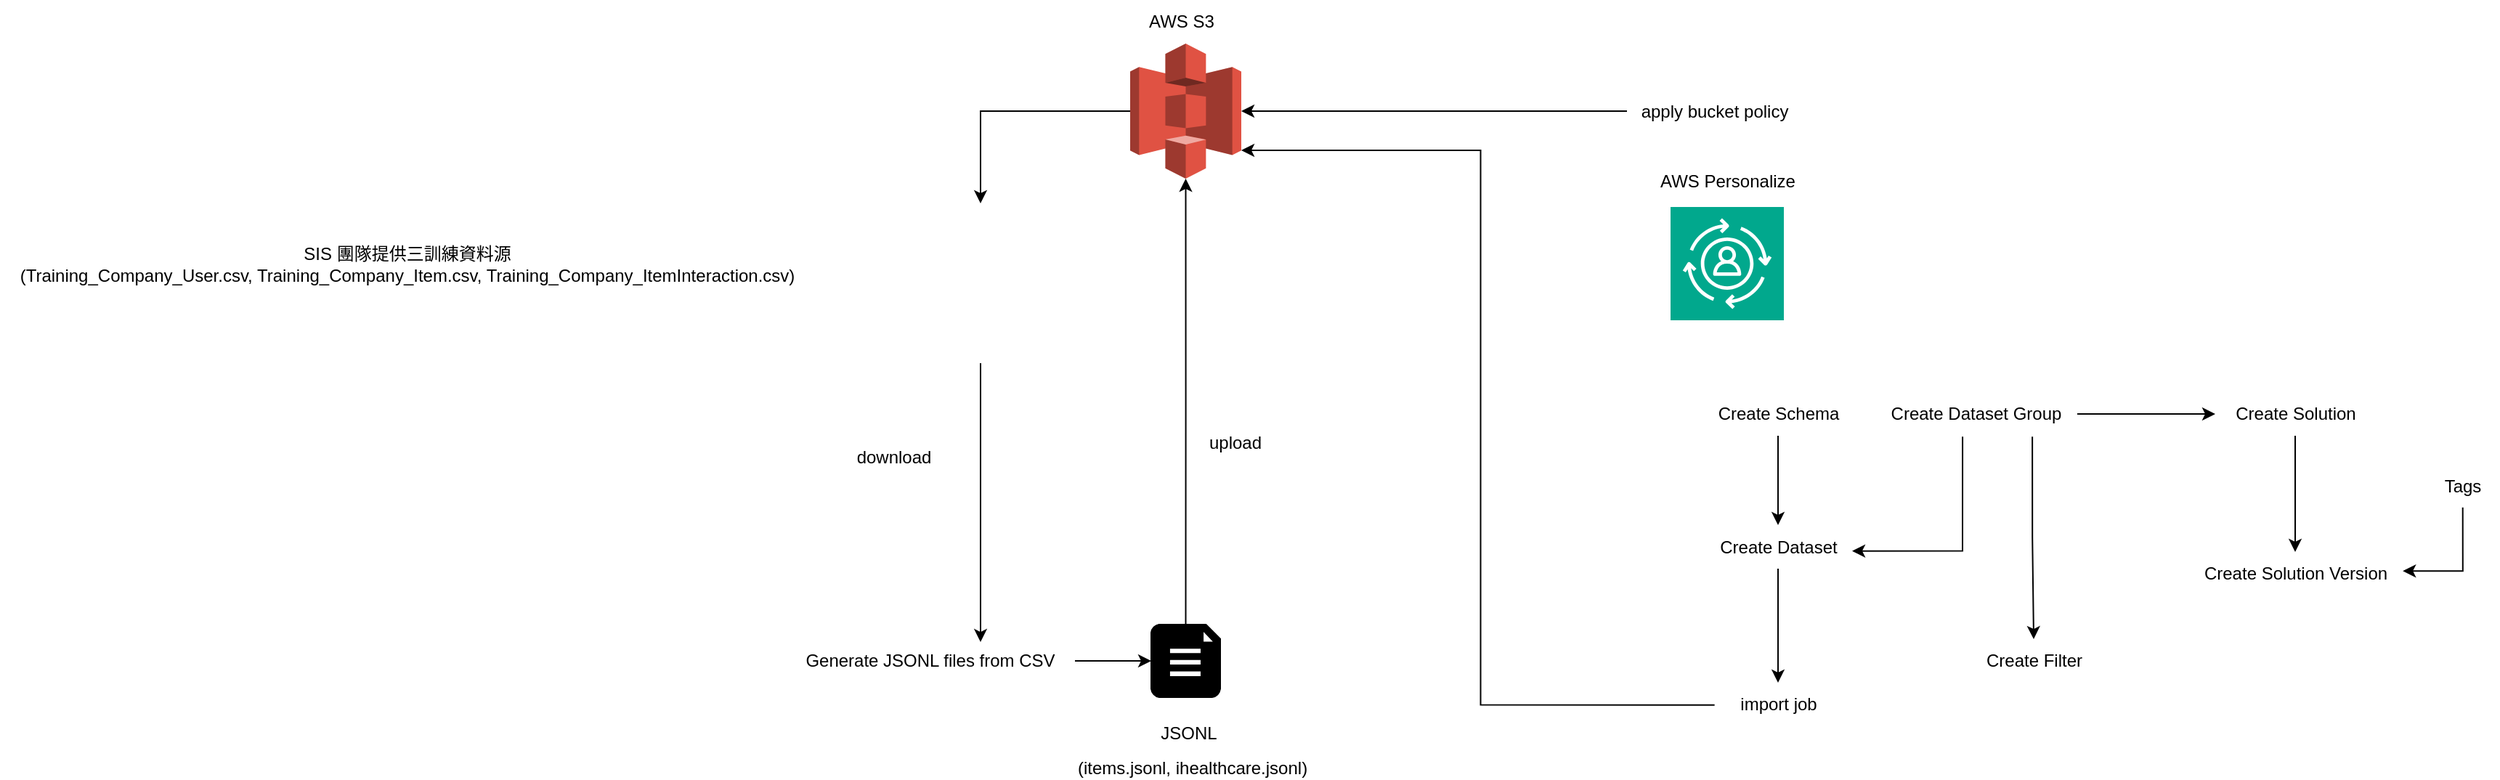 <mxfile version="28.1.1">
  <diagram name="第 1 页" id="IIeuhiTx5am88Ce6QUmT">
    <mxGraphModel dx="2503" dy="1036" grid="1" gridSize="10" guides="1" tooltips="1" connect="1" arrows="1" fold="1" page="1" pageScale="1" pageWidth="827" pageHeight="1169" math="0" shadow="0">
      <root>
        <mxCell id="0" />
        <mxCell id="1" parent="0" />
        <mxCell id="a0exR-PvPegkOZugwnQl-3" value="" style="outlineConnect=0;dashed=0;verticalLabelPosition=bottom;verticalAlign=top;align=center;html=1;shape=mxgraph.aws3.s3;fillColor=#E05243;gradientColor=none;" parent="1" vertex="1">
          <mxGeometry x="148" y="80" width="76.5" height="93" as="geometry" />
        </mxCell>
        <mxCell id="a0exR-PvPegkOZugwnQl-11" value="&lt;div&gt;SIS 團隊提供三訓練資料源&lt;/div&gt;(Training_Company_User.csv, Training_Company_Item.csv, Training_Company_ItemInteraction.csv)" style="text;html=1;align=center;verticalAlign=middle;resizable=0;points=[];autosize=1;strokeColor=none;fillColor=none;" parent="1" vertex="1">
          <mxGeometry x="-630" y="211.5" width="560" height="40" as="geometry" />
        </mxCell>
        <mxCell id="a0exR-PvPegkOZugwnQl-12" style="edgeStyle=orthogonalEdgeStyle;rounded=0;orthogonalLoop=1;jettySize=auto;html=1;entryX=0.675;entryY=0.067;entryDx=0;entryDy=0;entryPerimeter=0;" parent="1" source="lYJ9KyydGNnGyywSWM4X-19" target="lYJ9KyydGNnGyywSWM4X-3" edge="1">
          <mxGeometry relative="1" as="geometry">
            <mxPoint x="45" y="440" as="targetPoint" />
            <mxPoint x="45" y="300" as="sourcePoint" />
          </mxGeometry>
        </mxCell>
        <mxCell id="lYJ9KyydGNnGyywSWM4X-1" style="edgeStyle=orthogonalEdgeStyle;rounded=0;orthogonalLoop=1;jettySize=auto;html=1;exitX=0.5;exitY=0;exitDx=0;exitDy=0;exitPerimeter=0;" edge="1" parent="1" source="lYJ9KyydGNnGyywSWM4X-23" target="a0exR-PvPegkOZugwnQl-3">
          <mxGeometry relative="1" as="geometry">
            <mxPoint x="178" y="470" as="sourcePoint" />
          </mxGeometry>
        </mxCell>
        <mxCell id="lYJ9KyydGNnGyywSWM4X-2" value="download" style="text;html=1;align=center;verticalAlign=middle;resizable=0;points=[];autosize=1;strokeColor=none;fillColor=none;" vertex="1" parent="1">
          <mxGeometry x="-50" y="350" width="70" height="30" as="geometry" />
        </mxCell>
        <mxCell id="lYJ9KyydGNnGyywSWM4X-25" value="" style="edgeStyle=orthogonalEdgeStyle;rounded=0;orthogonalLoop=1;jettySize=auto;html=1;" edge="1" parent="1" source="lYJ9KyydGNnGyywSWM4X-3" target="lYJ9KyydGNnGyywSWM4X-23">
          <mxGeometry relative="1" as="geometry" />
        </mxCell>
        <mxCell id="lYJ9KyydGNnGyywSWM4X-3" value="Generate JSONL files from CSV" style="text;html=1;align=center;verticalAlign=middle;resizable=0;points=[];autosize=1;strokeColor=none;fillColor=none;" vertex="1" parent="1">
          <mxGeometry x="-90" y="490" width="200" height="30" as="geometry" />
        </mxCell>
        <mxCell id="lYJ9KyydGNnGyywSWM4X-4" value="upload" style="text;html=1;align=center;verticalAlign=middle;resizable=0;points=[];autosize=1;strokeColor=none;fillColor=none;" vertex="1" parent="1">
          <mxGeometry x="190" y="340" width="60" height="30" as="geometry" />
        </mxCell>
        <mxCell id="lYJ9KyydGNnGyywSWM4X-5" value="AWS S3" style="text;html=1;align=center;verticalAlign=middle;resizable=0;points=[];autosize=1;strokeColor=none;fillColor=none;" vertex="1" parent="1">
          <mxGeometry x="148" y="50" width="70" height="30" as="geometry" />
        </mxCell>
        <mxCell id="lYJ9KyydGNnGyywSWM4X-6" value="" style="sketch=0;points=[[0,0,0],[0.25,0,0],[0.5,0,0],[0.75,0,0],[1,0,0],[0,1,0],[0.25,1,0],[0.5,1,0],[0.75,1,0],[1,1,0],[0,0.25,0],[0,0.5,0],[0,0.75,0],[1,0.25,0],[1,0.5,0],[1,0.75,0]];outlineConnect=0;fontColor=#232F3E;fillColor=#01A88D;strokeColor=#ffffff;dashed=0;verticalLabelPosition=bottom;verticalAlign=top;align=center;html=1;fontSize=12;fontStyle=0;aspect=fixed;shape=mxgraph.aws4.resourceIcon;resIcon=mxgraph.aws4.personalize;" vertex="1" parent="1">
          <mxGeometry x="520" y="192.5" width="78" height="78" as="geometry" />
        </mxCell>
        <mxCell id="lYJ9KyydGNnGyywSWM4X-9" value="" style="edgeStyle=orthogonalEdgeStyle;rounded=0;orthogonalLoop=1;jettySize=auto;html=1;" edge="1" parent="1" source="lYJ9KyydGNnGyywSWM4X-7" target="lYJ9KyydGNnGyywSWM4X-8">
          <mxGeometry relative="1" as="geometry" />
        </mxCell>
        <mxCell id="lYJ9KyydGNnGyywSWM4X-7" value="Create Schema" style="text;html=1;align=center;verticalAlign=middle;resizable=0;points=[];autosize=1;strokeColor=none;fillColor=none;" vertex="1" parent="1">
          <mxGeometry x="539" y="320" width="110" height="30" as="geometry" />
        </mxCell>
        <mxCell id="lYJ9KyydGNnGyywSWM4X-32" value="" style="edgeStyle=orthogonalEdgeStyle;rounded=0;orthogonalLoop=1;jettySize=auto;html=1;" edge="1" parent="1" source="lYJ9KyydGNnGyywSWM4X-8" target="lYJ9KyydGNnGyywSWM4X-29">
          <mxGeometry relative="1" as="geometry" />
        </mxCell>
        <mxCell id="lYJ9KyydGNnGyywSWM4X-8" value="Create Dataset" style="text;html=1;align=center;verticalAlign=middle;resizable=0;points=[];autosize=1;strokeColor=none;fillColor=none;" vertex="1" parent="1">
          <mxGeometry x="544" y="411.5" width="100" height="30" as="geometry" />
        </mxCell>
        <mxCell id="lYJ9KyydGNnGyywSWM4X-35" style="edgeStyle=orthogonalEdgeStyle;rounded=0;orthogonalLoop=1;jettySize=auto;html=1;exitX=0.779;exitY=1.022;exitDx=0;exitDy=0;exitPerimeter=0;" edge="1" parent="1" source="lYJ9KyydGNnGyywSWM4X-10" target="lYJ9KyydGNnGyywSWM4X-34">
          <mxGeometry relative="1" as="geometry" />
        </mxCell>
        <mxCell id="lYJ9KyydGNnGyywSWM4X-37" value="" style="edgeStyle=orthogonalEdgeStyle;rounded=0;orthogonalLoop=1;jettySize=auto;html=1;" edge="1" parent="1" source="lYJ9KyydGNnGyywSWM4X-10" target="lYJ9KyydGNnGyywSWM4X-36">
          <mxGeometry relative="1" as="geometry" />
        </mxCell>
        <mxCell id="lYJ9KyydGNnGyywSWM4X-10" value="Create Dataset Group" style="text;html=1;align=center;verticalAlign=middle;resizable=0;points=[];autosize=1;strokeColor=none;fillColor=none;" vertex="1" parent="1">
          <mxGeometry x="660" y="320" width="140" height="30" as="geometry" />
        </mxCell>
        <mxCell id="lYJ9KyydGNnGyywSWM4X-11" style="edgeStyle=orthogonalEdgeStyle;rounded=0;orthogonalLoop=1;jettySize=auto;html=1;entryX=1.01;entryY=0.594;entryDx=0;entryDy=0;entryPerimeter=0;exitX=0.436;exitY=1.022;exitDx=0;exitDy=0;exitPerimeter=0;" edge="1" parent="1" source="lYJ9KyydGNnGyywSWM4X-10" target="lYJ9KyydGNnGyywSWM4X-8">
          <mxGeometry relative="1" as="geometry" />
        </mxCell>
        <mxCell id="lYJ9KyydGNnGyywSWM4X-12" value="apply bucket policy" style="text;html=1;align=center;verticalAlign=middle;resizable=0;points=[];autosize=1;strokeColor=none;fillColor=none;" vertex="1" parent="1">
          <mxGeometry x="490" y="111.5" width="120" height="30" as="geometry" />
        </mxCell>
        <mxCell id="lYJ9KyydGNnGyywSWM4X-17" value="" style="edgeStyle=orthogonalEdgeStyle;rounded=0;orthogonalLoop=1;jettySize=auto;html=1;entryX=0.5;entryY=0;entryDx=0;entryDy=0;" edge="1" parent="1" source="a0exR-PvPegkOZugwnQl-3" target="lYJ9KyydGNnGyywSWM4X-19">
          <mxGeometry relative="1" as="geometry">
            <mxPoint x="58.44" y="188.75" as="targetPoint" />
            <mxPoint x="140" y="127" as="sourcePoint" />
          </mxGeometry>
        </mxCell>
        <mxCell id="lYJ9KyydGNnGyywSWM4X-19" value="" style="shape=image;html=1;verticalAlign=top;verticalLabelPosition=bottom;labelBackgroundColor=#ffffff;imageAspect=0;aspect=fixed;image=https://icons.diagrams.net/icon-cache1/Phosphor_Light_Vol_2-2941/file-csv-light-1066.svg" vertex="1" parent="1">
          <mxGeometry x="-10" y="190" width="110" height="110" as="geometry" />
        </mxCell>
        <mxCell id="lYJ9KyydGNnGyywSWM4X-23" value="" style="verticalLabelPosition=bottom;html=1;verticalAlign=top;align=center;strokeColor=#000000;fillColor=#000000;shape=mxgraph.azure.file_2;pointerEvents=1;" vertex="1" parent="1">
          <mxGeometry x="162.5" y="480" width="47.5" height="50" as="geometry" />
        </mxCell>
        <mxCell id="lYJ9KyydGNnGyywSWM4X-26" value="JSONL" style="text;html=1;align=center;verticalAlign=middle;resizable=0;points=[];autosize=1;strokeColor=none;fillColor=none;" vertex="1" parent="1">
          <mxGeometry x="158" y="540" width="60" height="30" as="geometry" />
        </mxCell>
        <UserObject label="(items.jsonl, ihealthcare.jsonl)" link="&lt;span style=&quot;color: rgb(0, 0, 0); font-family: Helvetica; font-size: 12px; font-style: normal; font-variant-ligatures: normal; font-variant-caps: normal; font-weight: 400; letter-spacing: normal; orphans: 2; text-align: center; text-indent: 0px; text-transform: none; widows: 2; word-spacing: 0px; -webkit-text-stroke-width: 0px; white-space: nowrap; background-color: rgb(236, 236, 236); text-decoration-thickness: initial; text-decoration-style: initial; text-decoration-color: initial; display: inline !important; float: none;&quot;&gt;(Training_Company_User.csv, Training_Company_Item.csv, Training_Company_ItemInteraction.csv)&lt;/span&gt;" id="lYJ9KyydGNnGyywSWM4X-27">
          <mxCell style="text;whiteSpace=wrap;html=1;" vertex="1" parent="1">
            <mxGeometry x="110" y="565" width="170" height="20" as="geometry" />
          </mxCell>
        </UserObject>
        <mxCell id="lYJ9KyydGNnGyywSWM4X-28" style="edgeStyle=orthogonalEdgeStyle;rounded=0;orthogonalLoop=1;jettySize=auto;html=1;entryX=1;entryY=0.79;entryDx=0;entryDy=0;entryPerimeter=0;shape=wire;dashed=1;exitX=-0.046;exitY=0.511;exitDx=0;exitDy=0;exitPerimeter=0;" edge="1" parent="1" source="lYJ9KyydGNnGyywSWM4X-29" target="a0exR-PvPegkOZugwnQl-3">
          <mxGeometry relative="1" as="geometry">
            <mxPoint x="530" y="445" as="sourcePoint" />
          </mxGeometry>
        </mxCell>
        <mxCell id="lYJ9KyydGNnGyywSWM4X-29" value="import job" style="text;html=1;align=center;verticalAlign=middle;resizable=0;points=[];autosize=1;strokeColor=none;fillColor=none;" vertex="1" parent="1">
          <mxGeometry x="554" y="520" width="80" height="30" as="geometry" />
        </mxCell>
        <mxCell id="lYJ9KyydGNnGyywSWM4X-31" value="AWS Personalize" style="text;html=1;align=center;verticalAlign=middle;resizable=0;points=[];autosize=1;strokeColor=none;fillColor=none;" vertex="1" parent="1">
          <mxGeometry x="499" y="160" width="120" height="30" as="geometry" />
        </mxCell>
        <mxCell id="lYJ9KyydGNnGyywSWM4X-33" style="edgeStyle=orthogonalEdgeStyle;rounded=0;orthogonalLoop=1;jettySize=auto;html=1;" edge="1" parent="1" source="lYJ9KyydGNnGyywSWM4X-12" target="a0exR-PvPegkOZugwnQl-3">
          <mxGeometry relative="1" as="geometry" />
        </mxCell>
        <mxCell id="lYJ9KyydGNnGyywSWM4X-34" value="Create Filter" style="text;html=1;align=center;verticalAlign=middle;resizable=0;points=[];autosize=1;strokeColor=none;fillColor=none;" vertex="1" parent="1">
          <mxGeometry x="725" y="490" width="90" height="30" as="geometry" />
        </mxCell>
        <mxCell id="lYJ9KyydGNnGyywSWM4X-39" value="" style="edgeStyle=orthogonalEdgeStyle;rounded=0;orthogonalLoop=1;jettySize=auto;html=1;" edge="1" parent="1" source="lYJ9KyydGNnGyywSWM4X-36" target="lYJ9KyydGNnGyywSWM4X-38">
          <mxGeometry relative="1" as="geometry" />
        </mxCell>
        <mxCell id="lYJ9KyydGNnGyywSWM4X-36" value="Create Solution" style="text;html=1;align=center;verticalAlign=middle;resizable=0;points=[];autosize=1;strokeColor=none;fillColor=none;" vertex="1" parent="1">
          <mxGeometry x="895" y="320" width="110" height="30" as="geometry" />
        </mxCell>
        <mxCell id="lYJ9KyydGNnGyywSWM4X-38" value="Create Solution Version" style="text;html=1;align=center;verticalAlign=middle;resizable=0;points=[];autosize=1;strokeColor=none;fillColor=none;" vertex="1" parent="1">
          <mxGeometry x="875" y="430" width="150" height="30" as="geometry" />
        </mxCell>
        <mxCell id="lYJ9KyydGNnGyywSWM4X-40" value="T&lt;span style=&quot;background-color: transparent; color: light-dark(rgb(0, 0, 0), rgb(255, 255, 255));&quot;&gt;ags&lt;/span&gt;" style="text;html=1;align=center;verticalAlign=middle;resizable=0;points=[];autosize=1;strokeColor=none;fillColor=none;" vertex="1" parent="1">
          <mxGeometry x="1040" y="370" width="50" height="30" as="geometry" />
        </mxCell>
        <mxCell id="lYJ9KyydGNnGyywSWM4X-41" style="edgeStyle=orthogonalEdgeStyle;rounded=0;orthogonalLoop=1;jettySize=auto;html=1;entryX=0.994;entryY=0.436;entryDx=0;entryDy=0;entryPerimeter=0;exitX=0.507;exitY=0.978;exitDx=0;exitDy=0;exitPerimeter=0;" edge="1" parent="1" source="lYJ9KyydGNnGyywSWM4X-40" target="lYJ9KyydGNnGyywSWM4X-38">
          <mxGeometry relative="1" as="geometry" />
        </mxCell>
      </root>
    </mxGraphModel>
  </diagram>
</mxfile>
